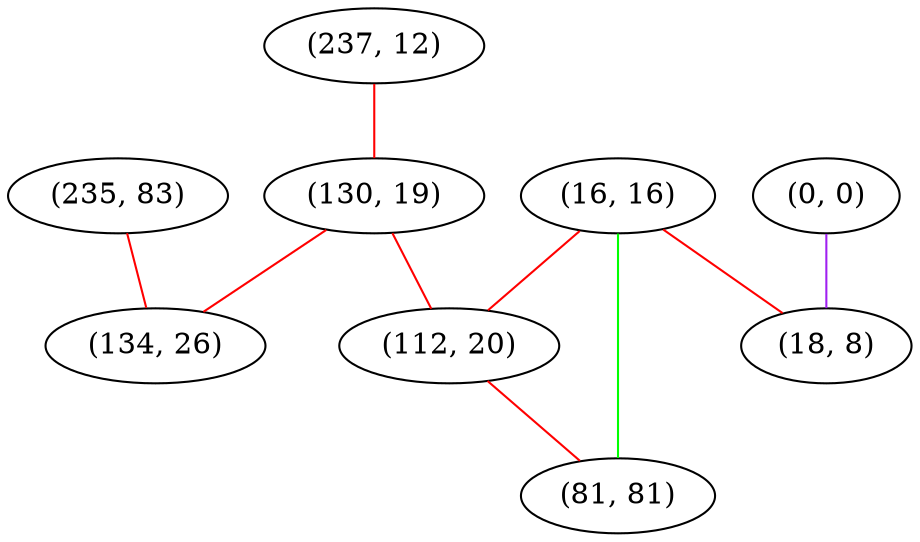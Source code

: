 graph "" {
"(237, 12)";
"(16, 16)";
"(130, 19)";
"(235, 83)";
"(0, 0)";
"(112, 20)";
"(18, 8)";
"(134, 26)";
"(81, 81)";
"(237, 12)" -- "(130, 19)"  [color=red, key=0, weight=1];
"(16, 16)" -- "(18, 8)"  [color=red, key=0, weight=1];
"(16, 16)" -- "(81, 81)"  [color=green, key=0, weight=2];
"(16, 16)" -- "(112, 20)"  [color=red, key=0, weight=1];
"(130, 19)" -- "(134, 26)"  [color=red, key=0, weight=1];
"(130, 19)" -- "(112, 20)"  [color=red, key=0, weight=1];
"(235, 83)" -- "(134, 26)"  [color=red, key=0, weight=1];
"(0, 0)" -- "(18, 8)"  [color=purple, key=0, weight=4];
"(112, 20)" -- "(81, 81)"  [color=red, key=0, weight=1];
}
